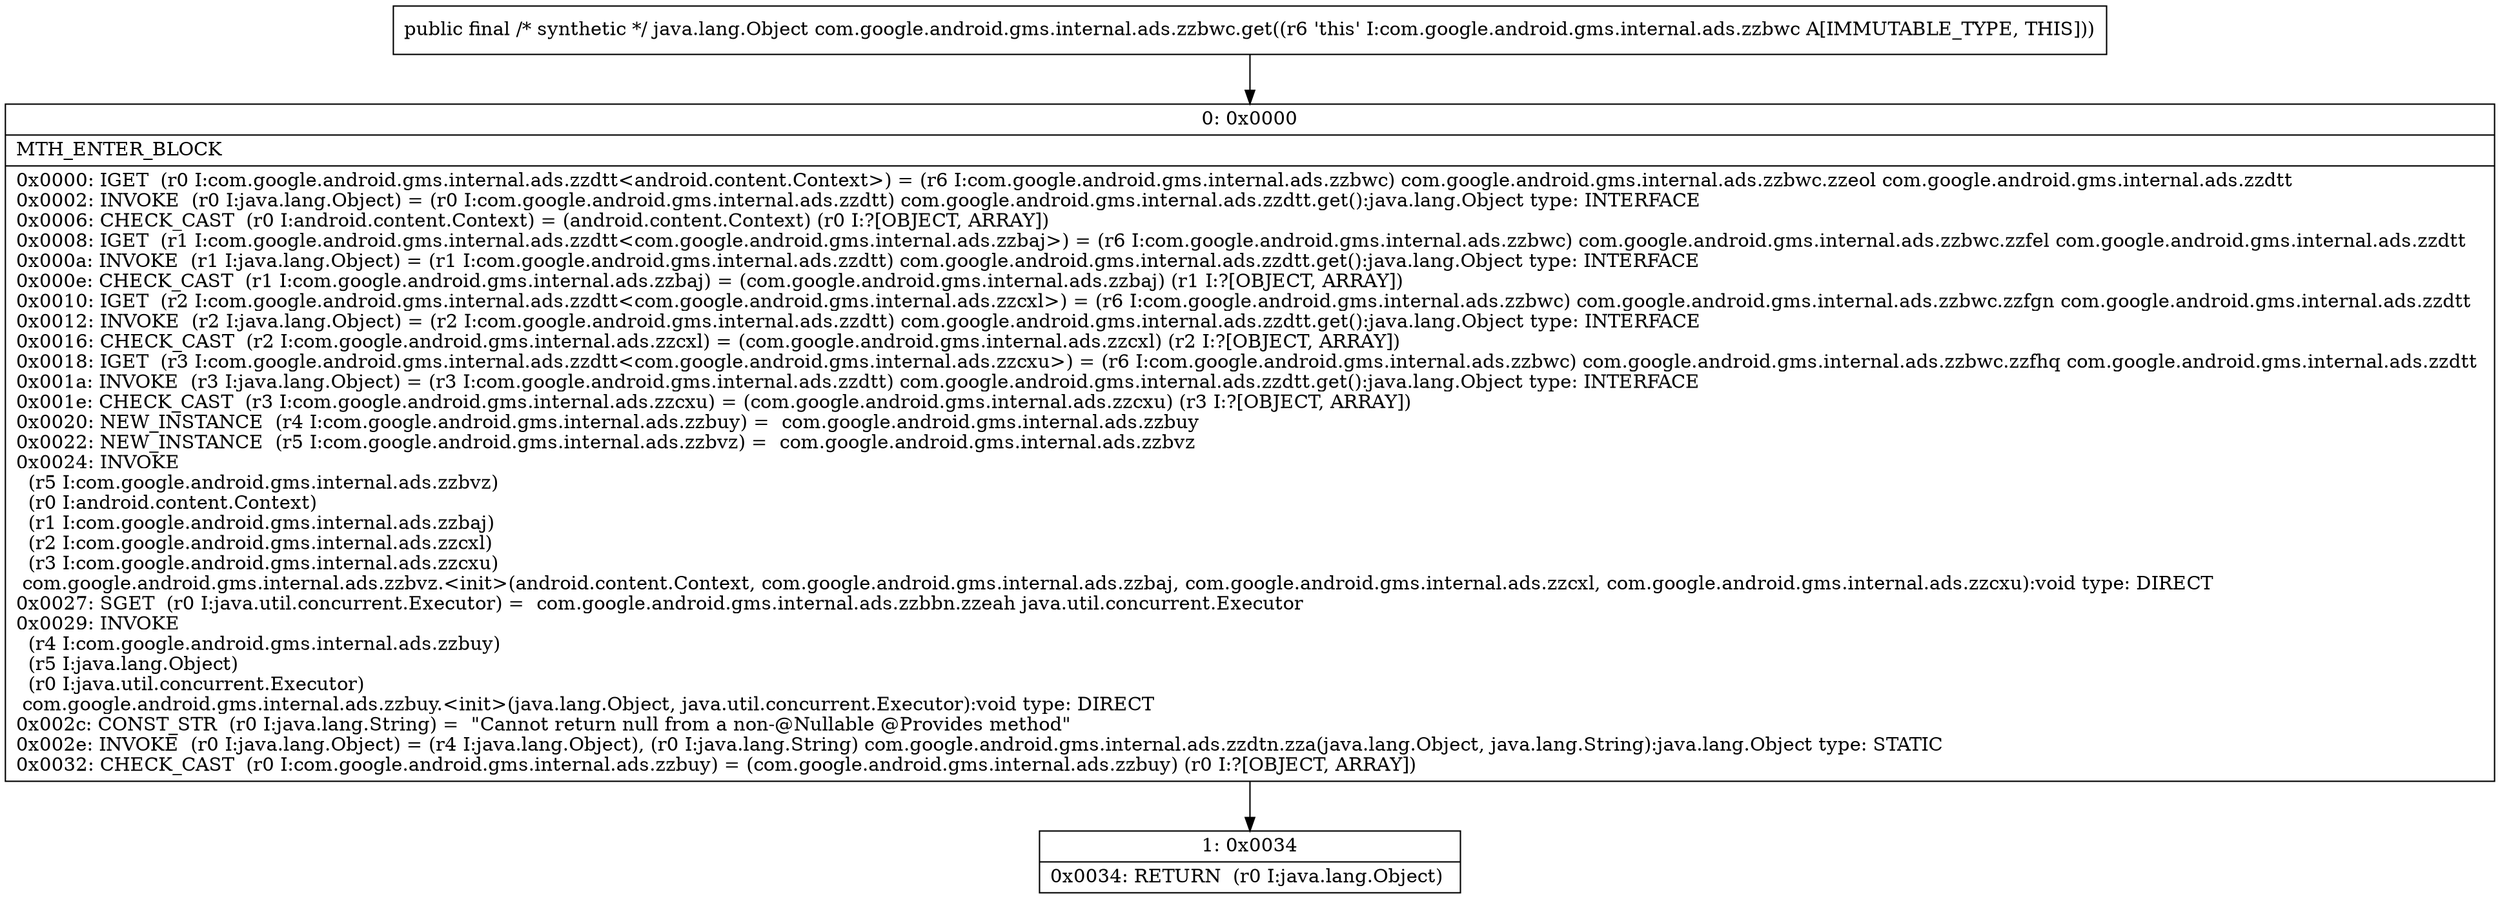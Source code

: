 digraph "CFG forcom.google.android.gms.internal.ads.zzbwc.get()Ljava\/lang\/Object;" {
Node_0 [shape=record,label="{0\:\ 0x0000|MTH_ENTER_BLOCK\l|0x0000: IGET  (r0 I:com.google.android.gms.internal.ads.zzdtt\<android.content.Context\>) = (r6 I:com.google.android.gms.internal.ads.zzbwc) com.google.android.gms.internal.ads.zzbwc.zzeol com.google.android.gms.internal.ads.zzdtt \l0x0002: INVOKE  (r0 I:java.lang.Object) = (r0 I:com.google.android.gms.internal.ads.zzdtt) com.google.android.gms.internal.ads.zzdtt.get():java.lang.Object type: INTERFACE \l0x0006: CHECK_CAST  (r0 I:android.content.Context) = (android.content.Context) (r0 I:?[OBJECT, ARRAY]) \l0x0008: IGET  (r1 I:com.google.android.gms.internal.ads.zzdtt\<com.google.android.gms.internal.ads.zzbaj\>) = (r6 I:com.google.android.gms.internal.ads.zzbwc) com.google.android.gms.internal.ads.zzbwc.zzfel com.google.android.gms.internal.ads.zzdtt \l0x000a: INVOKE  (r1 I:java.lang.Object) = (r1 I:com.google.android.gms.internal.ads.zzdtt) com.google.android.gms.internal.ads.zzdtt.get():java.lang.Object type: INTERFACE \l0x000e: CHECK_CAST  (r1 I:com.google.android.gms.internal.ads.zzbaj) = (com.google.android.gms.internal.ads.zzbaj) (r1 I:?[OBJECT, ARRAY]) \l0x0010: IGET  (r2 I:com.google.android.gms.internal.ads.zzdtt\<com.google.android.gms.internal.ads.zzcxl\>) = (r6 I:com.google.android.gms.internal.ads.zzbwc) com.google.android.gms.internal.ads.zzbwc.zzfgn com.google.android.gms.internal.ads.zzdtt \l0x0012: INVOKE  (r2 I:java.lang.Object) = (r2 I:com.google.android.gms.internal.ads.zzdtt) com.google.android.gms.internal.ads.zzdtt.get():java.lang.Object type: INTERFACE \l0x0016: CHECK_CAST  (r2 I:com.google.android.gms.internal.ads.zzcxl) = (com.google.android.gms.internal.ads.zzcxl) (r2 I:?[OBJECT, ARRAY]) \l0x0018: IGET  (r3 I:com.google.android.gms.internal.ads.zzdtt\<com.google.android.gms.internal.ads.zzcxu\>) = (r6 I:com.google.android.gms.internal.ads.zzbwc) com.google.android.gms.internal.ads.zzbwc.zzfhq com.google.android.gms.internal.ads.zzdtt \l0x001a: INVOKE  (r3 I:java.lang.Object) = (r3 I:com.google.android.gms.internal.ads.zzdtt) com.google.android.gms.internal.ads.zzdtt.get():java.lang.Object type: INTERFACE \l0x001e: CHECK_CAST  (r3 I:com.google.android.gms.internal.ads.zzcxu) = (com.google.android.gms.internal.ads.zzcxu) (r3 I:?[OBJECT, ARRAY]) \l0x0020: NEW_INSTANCE  (r4 I:com.google.android.gms.internal.ads.zzbuy) =  com.google.android.gms.internal.ads.zzbuy \l0x0022: NEW_INSTANCE  (r5 I:com.google.android.gms.internal.ads.zzbvz) =  com.google.android.gms.internal.ads.zzbvz \l0x0024: INVOKE  \l  (r5 I:com.google.android.gms.internal.ads.zzbvz)\l  (r0 I:android.content.Context)\l  (r1 I:com.google.android.gms.internal.ads.zzbaj)\l  (r2 I:com.google.android.gms.internal.ads.zzcxl)\l  (r3 I:com.google.android.gms.internal.ads.zzcxu)\l com.google.android.gms.internal.ads.zzbvz.\<init\>(android.content.Context, com.google.android.gms.internal.ads.zzbaj, com.google.android.gms.internal.ads.zzcxl, com.google.android.gms.internal.ads.zzcxu):void type: DIRECT \l0x0027: SGET  (r0 I:java.util.concurrent.Executor) =  com.google.android.gms.internal.ads.zzbbn.zzeah java.util.concurrent.Executor \l0x0029: INVOKE  \l  (r4 I:com.google.android.gms.internal.ads.zzbuy)\l  (r5 I:java.lang.Object)\l  (r0 I:java.util.concurrent.Executor)\l com.google.android.gms.internal.ads.zzbuy.\<init\>(java.lang.Object, java.util.concurrent.Executor):void type: DIRECT \l0x002c: CONST_STR  (r0 I:java.lang.String) =  \"Cannot return null from a non\-@Nullable @Provides method\" \l0x002e: INVOKE  (r0 I:java.lang.Object) = (r4 I:java.lang.Object), (r0 I:java.lang.String) com.google.android.gms.internal.ads.zzdtn.zza(java.lang.Object, java.lang.String):java.lang.Object type: STATIC \l0x0032: CHECK_CAST  (r0 I:com.google.android.gms.internal.ads.zzbuy) = (com.google.android.gms.internal.ads.zzbuy) (r0 I:?[OBJECT, ARRAY]) \l}"];
Node_1 [shape=record,label="{1\:\ 0x0034|0x0034: RETURN  (r0 I:java.lang.Object) \l}"];
MethodNode[shape=record,label="{public final \/* synthetic *\/ java.lang.Object com.google.android.gms.internal.ads.zzbwc.get((r6 'this' I:com.google.android.gms.internal.ads.zzbwc A[IMMUTABLE_TYPE, THIS])) }"];
MethodNode -> Node_0;
Node_0 -> Node_1;
}

